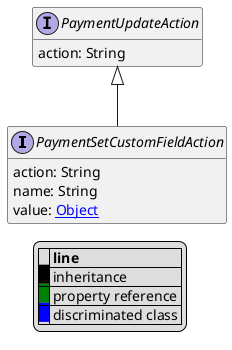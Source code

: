 @startuml

hide empty fields
hide empty methods
legend
|= |= line |
|<back:black>   </back>| inheritance |
|<back:green>   </back>| property reference |
|<back:blue>   </back>| discriminated class |
endlegend
interface PaymentSetCustomFieldAction [[PaymentSetCustomFieldAction.svg]] extends PaymentUpdateAction {
    action: String
    name: String
    value: [[Object.svg Object]]
}
interface PaymentUpdateAction [[PaymentUpdateAction.svg]]  {
    action: String
}





@enduml
